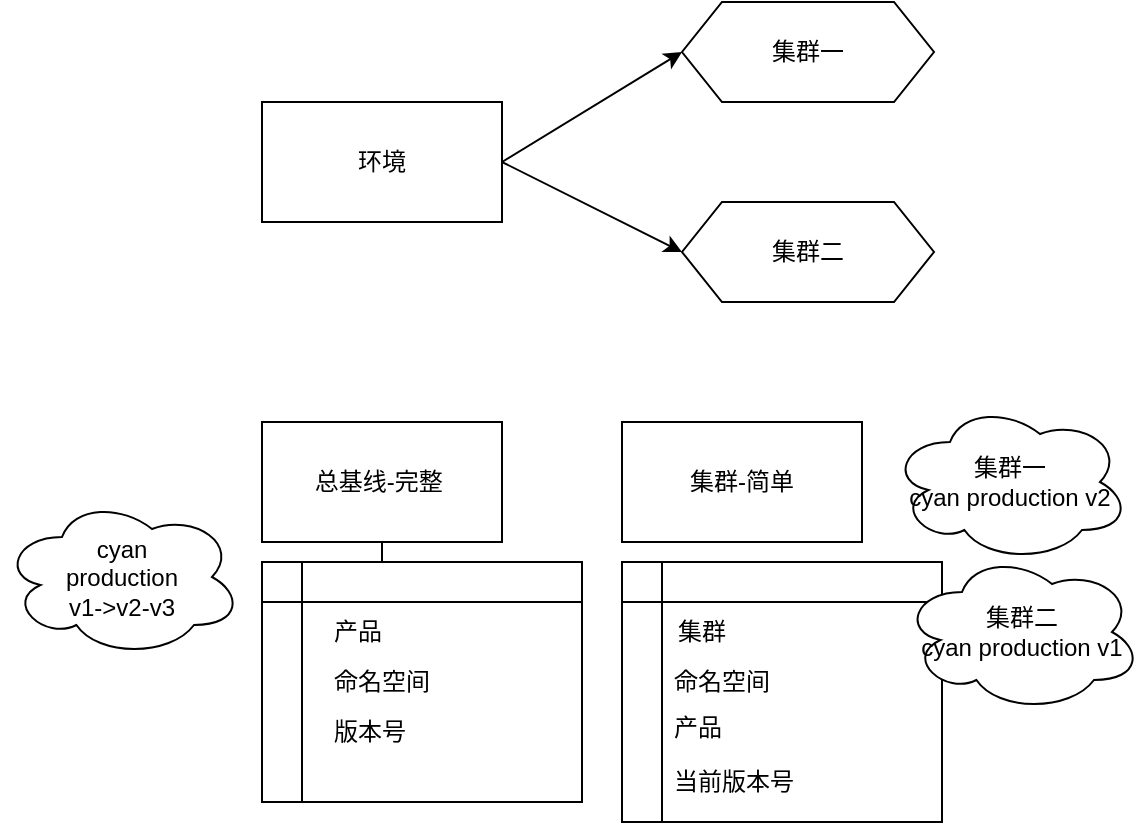 <mxfile version="23.1.6" type="github">
  <diagram name="第 1 页" id="RT8hDcG2pktyH6_UzbMy">
    <mxGraphModel dx="1620" dy="397" grid="1" gridSize="10" guides="1" tooltips="1" connect="1" arrows="1" fold="1" page="1" pageScale="1" pageWidth="827" pageHeight="1169" math="0" shadow="0">
      <root>
        <mxCell id="0" />
        <mxCell id="1" parent="0" />
        <mxCell id="4PXOepd63LBRIWkFc2pA-1" value="环境" style="rounded=0;whiteSpace=wrap;html=1;" vertex="1" parent="1">
          <mxGeometry x="100" y="100" width="120" height="60" as="geometry" />
        </mxCell>
        <mxCell id="4PXOepd63LBRIWkFc2pA-2" value="集群一" style="shape=hexagon;perimeter=hexagonPerimeter2;whiteSpace=wrap;html=1;fixedSize=1;" vertex="1" parent="1">
          <mxGeometry x="310" y="50" width="126" height="50" as="geometry" />
        </mxCell>
        <mxCell id="4PXOepd63LBRIWkFc2pA-3" value="集群二" style="shape=hexagon;perimeter=hexagonPerimeter2;whiteSpace=wrap;html=1;fixedSize=1;" vertex="1" parent="1">
          <mxGeometry x="310" y="150" width="126" height="50" as="geometry" />
        </mxCell>
        <mxCell id="4PXOepd63LBRIWkFc2pA-4" value="" style="endArrow=classic;html=1;rounded=0;entryX=0;entryY=0.5;entryDx=0;entryDy=0;" edge="1" parent="1" target="4PXOepd63LBRIWkFc2pA-2">
          <mxGeometry width="50" height="50" relative="1" as="geometry">
            <mxPoint x="220" y="130" as="sourcePoint" />
            <mxPoint x="270" y="80" as="targetPoint" />
          </mxGeometry>
        </mxCell>
        <mxCell id="4PXOepd63LBRIWkFc2pA-5" value="" style="endArrow=classic;html=1;rounded=0;entryX=0;entryY=0.5;entryDx=0;entryDy=0;" edge="1" parent="1" target="4PXOepd63LBRIWkFc2pA-3">
          <mxGeometry width="50" height="50" relative="1" as="geometry">
            <mxPoint x="220" y="130" as="sourcePoint" />
            <mxPoint x="270" y="80" as="targetPoint" />
          </mxGeometry>
        </mxCell>
        <mxCell id="4PXOepd63LBRIWkFc2pA-12" value="" style="edgeStyle=orthogonalEdgeStyle;rounded=0;orthogonalLoop=1;jettySize=auto;html=1;" edge="1" parent="1" source="4PXOepd63LBRIWkFc2pA-6" target="4PXOepd63LBRIWkFc2pA-10">
          <mxGeometry relative="1" as="geometry" />
        </mxCell>
        <mxCell id="4PXOepd63LBRIWkFc2pA-6" value="总基线-完整&amp;nbsp;" style="rounded=0;whiteSpace=wrap;html=1;" vertex="1" parent="1">
          <mxGeometry x="100" y="260" width="120" height="60" as="geometry" />
        </mxCell>
        <mxCell id="4PXOepd63LBRIWkFc2pA-7" value="" style="shape=internalStorage;whiteSpace=wrap;html=1;backgroundOutline=1;" vertex="1" parent="1">
          <mxGeometry x="100" y="330" width="160" height="120" as="geometry" />
        </mxCell>
        <mxCell id="4PXOepd63LBRIWkFc2pA-8" value="产品" style="text;strokeColor=none;fillColor=none;align=left;verticalAlign=middle;spacingLeft=4;spacingRight=4;overflow=hidden;points=[[0,0.5],[1,0.5]];portConstraint=eastwest;rotatable=0;whiteSpace=wrap;html=1;" vertex="1" parent="1">
          <mxGeometry x="130" y="350" width="80" height="30" as="geometry" />
        </mxCell>
        <mxCell id="4PXOepd63LBRIWkFc2pA-9" value="命名空间" style="text;strokeColor=none;fillColor=none;align=left;verticalAlign=middle;spacingLeft=4;spacingRight=4;overflow=hidden;points=[[0,0.5],[1,0.5]];portConstraint=eastwest;rotatable=0;whiteSpace=wrap;html=1;" vertex="1" parent="1">
          <mxGeometry x="130" y="377.5" width="80" height="25" as="geometry" />
        </mxCell>
        <mxCell id="4PXOepd63LBRIWkFc2pA-10" value="版本号" style="text;strokeColor=none;fillColor=none;align=left;verticalAlign=middle;spacingLeft=4;spacingRight=4;overflow=hidden;points=[[0,0.5],[1,0.5]];portConstraint=eastwest;rotatable=0;whiteSpace=wrap;html=1;" vertex="1" parent="1">
          <mxGeometry x="130" y="402.5" width="80" height="25" as="geometry" />
        </mxCell>
        <mxCell id="4PXOepd63LBRIWkFc2pA-11" value="" style="shape=internalStorage;whiteSpace=wrap;html=1;backgroundOutline=1;" vertex="1" parent="1">
          <mxGeometry x="280" y="330" width="160" height="130" as="geometry" />
        </mxCell>
        <mxCell id="4PXOepd63LBRIWkFc2pA-13" value="集群-简单" style="rounded=0;whiteSpace=wrap;html=1;" vertex="1" parent="1">
          <mxGeometry x="280" y="260" width="120" height="60" as="geometry" />
        </mxCell>
        <mxCell id="4PXOepd63LBRIWkFc2pA-14" value="集群" style="text;html=1;align=center;verticalAlign=middle;whiteSpace=wrap;rounded=0;" vertex="1" parent="1">
          <mxGeometry x="290" y="350" width="60" height="30" as="geometry" />
        </mxCell>
        <mxCell id="4PXOepd63LBRIWkFc2pA-15" value="命名空间" style="text;strokeColor=none;fillColor=none;align=left;verticalAlign=middle;spacingLeft=4;spacingRight=4;overflow=hidden;points=[[0,0.5],[1,0.5]];portConstraint=eastwest;rotatable=0;whiteSpace=wrap;html=1;" vertex="1" parent="1">
          <mxGeometry x="300" y="377.5" width="80" height="25" as="geometry" />
        </mxCell>
        <mxCell id="4PXOepd63LBRIWkFc2pA-16" value="产品" style="text;strokeColor=none;fillColor=none;align=left;verticalAlign=middle;spacingLeft=4;spacingRight=4;overflow=hidden;points=[[0,0.5],[1,0.5]];portConstraint=eastwest;rotatable=0;whiteSpace=wrap;html=1;" vertex="1" parent="1">
          <mxGeometry x="300" y="397.5" width="80" height="30" as="geometry" />
        </mxCell>
        <mxCell id="4PXOepd63LBRIWkFc2pA-17" value="当前版本号" style="text;strokeColor=none;fillColor=none;align=left;verticalAlign=middle;spacingLeft=4;spacingRight=4;overflow=hidden;points=[[0,0.5],[1,0.5]];portConstraint=eastwest;rotatable=0;whiteSpace=wrap;html=1;" vertex="1" parent="1">
          <mxGeometry x="300" y="427.5" width="80" height="25" as="geometry" />
        </mxCell>
        <mxCell id="4PXOepd63LBRIWkFc2pA-22" value="cyan&lt;br&gt;production&lt;br&gt;v1-&amp;gt;v2-v3" style="ellipse;shape=cloud;whiteSpace=wrap;html=1;" vertex="1" parent="1">
          <mxGeometry x="-30" y="297.5" width="120" height="80" as="geometry" />
        </mxCell>
        <mxCell id="4PXOepd63LBRIWkFc2pA-23" value="集群一&lt;br&gt;cyan production v2" style="ellipse;shape=cloud;whiteSpace=wrap;html=1;" vertex="1" parent="1">
          <mxGeometry x="414" y="250" width="120" height="80" as="geometry" />
        </mxCell>
        <mxCell id="4PXOepd63LBRIWkFc2pA-24" value="集群二&lt;br&gt;cyan production v1" style="ellipse;shape=cloud;whiteSpace=wrap;html=1;" vertex="1" parent="1">
          <mxGeometry x="420" y="325" width="120" height="80" as="geometry" />
        </mxCell>
      </root>
    </mxGraphModel>
  </diagram>
</mxfile>
